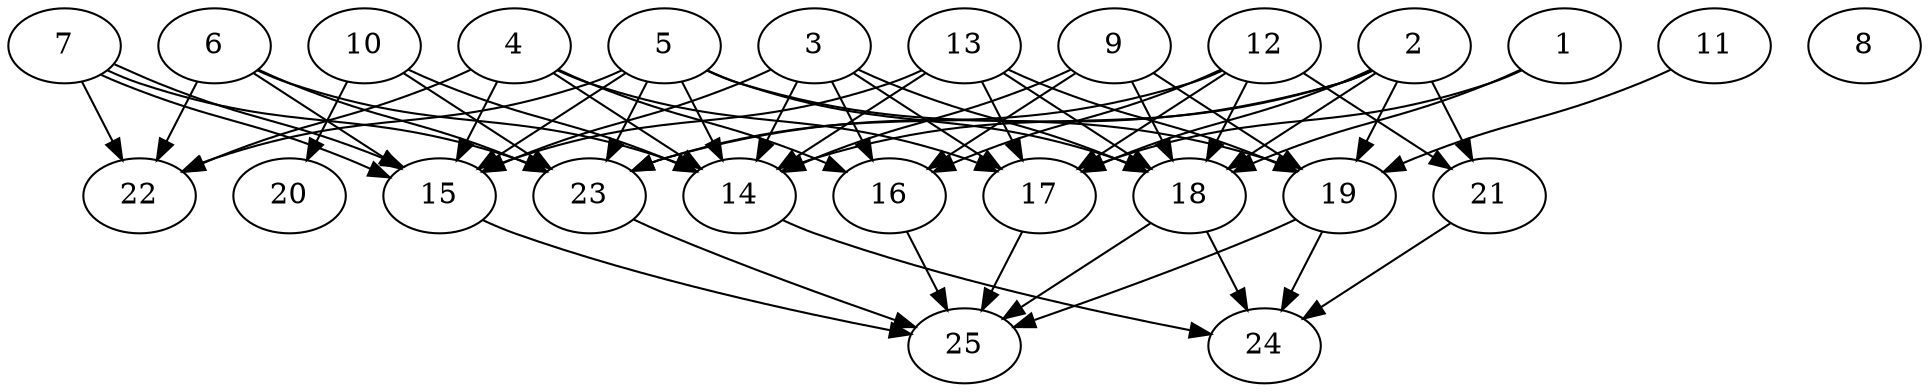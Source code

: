 // DAG automatically generated by daggen at Thu Oct  3 14:00:40 2019
// ./daggen --dot -n 25 --ccr 0.3 --fat 0.9 --regular 0.5 --density 0.6 --mindata 5242880 --maxdata 52428800 
digraph G {
  1 [size="42253653", alpha="0.07", expect_size="12676096"] 
  1 -> 17 [size ="12676096"]
  1 -> 18 [size ="12676096"]
  2 [size="49691307", alpha="0.01", expect_size="14907392"] 
  2 -> 14 [size ="14907392"]
  2 -> 17 [size ="14907392"]
  2 -> 18 [size ="14907392"]
  2 -> 19 [size ="14907392"]
  2 -> 21 [size ="14907392"]
  2 -> 23 [size ="14907392"]
  3 [size="49861973", alpha="0.14", expect_size="14958592"] 
  3 -> 14 [size ="14958592"]
  3 -> 15 [size ="14958592"]
  3 -> 16 [size ="14958592"]
  3 -> 17 [size ="14958592"]
  3 -> 18 [size ="14958592"]
  4 [size="68495360", alpha="0.05", expect_size="20548608"] 
  4 -> 14 [size ="20548608"]
  4 -> 15 [size ="20548608"]
  4 -> 16 [size ="20548608"]
  4 -> 17 [size ="20548608"]
  4 -> 22 [size ="20548608"]
  5 [size="114373973", alpha="0.17", expect_size="34312192"] 
  5 -> 14 [size ="34312192"]
  5 -> 15 [size ="34312192"]
  5 -> 18 [size ="34312192"]
  5 -> 19 [size ="34312192"]
  5 -> 22 [size ="34312192"]
  5 -> 23 [size ="34312192"]
  6 [size="36290560", alpha="0.00", expect_size="10887168"] 
  6 -> 14 [size ="10887168"]
  6 -> 15 [size ="10887168"]
  6 -> 22 [size ="10887168"]
  6 -> 23 [size ="10887168"]
  7 [size="70761813", alpha="0.19", expect_size="21228544"] 
  7 -> 15 [size ="21228544"]
  7 -> 15 [size ="21228544"]
  7 -> 22 [size ="21228544"]
  7 -> 23 [size ="21228544"]
  8 [size="126982827", alpha="0.10", expect_size="38094848"] 
  9 [size="36703573", alpha="0.03", expect_size="11011072"] 
  9 -> 14 [size ="11011072"]
  9 -> 16 [size ="11011072"]
  9 -> 18 [size ="11011072"]
  9 -> 19 [size ="11011072"]
  10 [size="93474133", alpha="0.05", expect_size="28042240"] 
  10 -> 14 [size ="28042240"]
  10 -> 20 [size ="28042240"]
  10 -> 23 [size ="28042240"]
  11 [size="161850027", alpha="0.09", expect_size="48555008"] 
  11 -> 19 [size ="48555008"]
  12 [size="63344640", alpha="0.01", expect_size="19003392"] 
  12 -> 16 [size ="19003392"]
  12 -> 17 [size ="19003392"]
  12 -> 18 [size ="19003392"]
  12 -> 21 [size ="19003392"]
  12 -> 23 [size ="19003392"]
  13 [size="72376320", alpha="0.10", expect_size="21712896"] 
  13 -> 14 [size ="21712896"]
  13 -> 15 [size ="21712896"]
  13 -> 17 [size ="21712896"]
  13 -> 18 [size ="21712896"]
  13 -> 19 [size ="21712896"]
  14 [size="21626880", alpha="0.11", expect_size="6488064"] 
  14 -> 24 [size ="6488064"]
  15 [size="63791787", alpha="0.13", expect_size="19137536"] 
  15 -> 25 [size ="19137536"]
  16 [size="36597760", alpha="0.01", expect_size="10979328"] 
  16 -> 25 [size ="10979328"]
  17 [size="37457920", alpha="0.16", expect_size="11237376"] 
  17 -> 25 [size ="11237376"]
  18 [size="26262187", alpha="0.13", expect_size="7878656"] 
  18 -> 24 [size ="7878656"]
  18 -> 25 [size ="7878656"]
  19 [size="105789440", alpha="0.01", expect_size="31736832"] 
  19 -> 24 [size ="31736832"]
  19 -> 25 [size ="31736832"]
  20 [size="130454187", alpha="0.14", expect_size="39136256"] 
  21 [size="171380053", alpha="0.10", expect_size="51414016"] 
  21 -> 24 [size ="51414016"]
  22 [size="84930560", alpha="0.09", expect_size="25479168"] 
  23 [size="90753707", alpha="0.14", expect_size="27226112"] 
  23 -> 25 [size ="27226112"]
  24 [size="172639573", alpha="0.04", expect_size="51791872"] 
  25 [size="103639040", alpha="0.07", expect_size="31091712"] 
}
